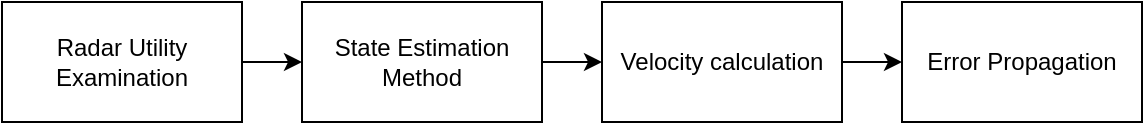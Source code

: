 <mxfile version="14.1.8" type="github">
  <diagram id="C5RBs43oDa-KdzZeNtuy" name="Page-1">
    <mxGraphModel dx="1355" dy="799" grid="1" gridSize="10" guides="1" tooltips="1" connect="1" arrows="1" fold="1" page="1" pageScale="1" pageWidth="827" pageHeight="1169" math="0" shadow="0">
      <root>
        <mxCell id="WIyWlLk6GJQsqaUBKTNV-0" />
        <mxCell id="WIyWlLk6GJQsqaUBKTNV-1" parent="WIyWlLk6GJQsqaUBKTNV-0" />
        <mxCell id="zAImhg-2p-ZFRqmli4V1-4" value="" style="edgeStyle=orthogonalEdgeStyle;rounded=0;orthogonalLoop=1;jettySize=auto;html=1;" edge="1" parent="WIyWlLk6GJQsqaUBKTNV-1" source="zAImhg-2p-ZFRqmli4V1-0" target="zAImhg-2p-ZFRqmli4V1-1">
          <mxGeometry relative="1" as="geometry" />
        </mxCell>
        <mxCell id="zAImhg-2p-ZFRqmli4V1-0" value="Radar Utility Examination" style="rounded=0;whiteSpace=wrap;html=1;" vertex="1" parent="WIyWlLk6GJQsqaUBKTNV-1">
          <mxGeometry x="120" y="200" width="120" height="60" as="geometry" />
        </mxCell>
        <mxCell id="zAImhg-2p-ZFRqmli4V1-5" value="" style="edgeStyle=orthogonalEdgeStyle;rounded=0;orthogonalLoop=1;jettySize=auto;html=1;" edge="1" parent="WIyWlLk6GJQsqaUBKTNV-1" source="zAImhg-2p-ZFRqmli4V1-1" target="zAImhg-2p-ZFRqmli4V1-2">
          <mxGeometry relative="1" as="geometry" />
        </mxCell>
        <mxCell id="zAImhg-2p-ZFRqmli4V1-1" value="State Estimation Method" style="rounded=0;whiteSpace=wrap;html=1;" vertex="1" parent="WIyWlLk6GJQsqaUBKTNV-1">
          <mxGeometry x="270" y="200" width="120" height="60" as="geometry" />
        </mxCell>
        <mxCell id="zAImhg-2p-ZFRqmli4V1-6" value="" style="edgeStyle=orthogonalEdgeStyle;rounded=0;orthogonalLoop=1;jettySize=auto;html=1;" edge="1" parent="WIyWlLk6GJQsqaUBKTNV-1" source="zAImhg-2p-ZFRqmli4V1-2" target="zAImhg-2p-ZFRqmli4V1-3">
          <mxGeometry relative="1" as="geometry" />
        </mxCell>
        <mxCell id="zAImhg-2p-ZFRqmli4V1-2" value="Velocity calculation" style="whiteSpace=wrap;html=1;" vertex="1" parent="WIyWlLk6GJQsqaUBKTNV-1">
          <mxGeometry x="420" y="200" width="120" height="60" as="geometry" />
        </mxCell>
        <mxCell id="zAImhg-2p-ZFRqmli4V1-3" value="Error Propagation" style="whiteSpace=wrap;html=1;" vertex="1" parent="WIyWlLk6GJQsqaUBKTNV-1">
          <mxGeometry x="570" y="200" width="120" height="60" as="geometry" />
        </mxCell>
      </root>
    </mxGraphModel>
  </diagram>
</mxfile>
